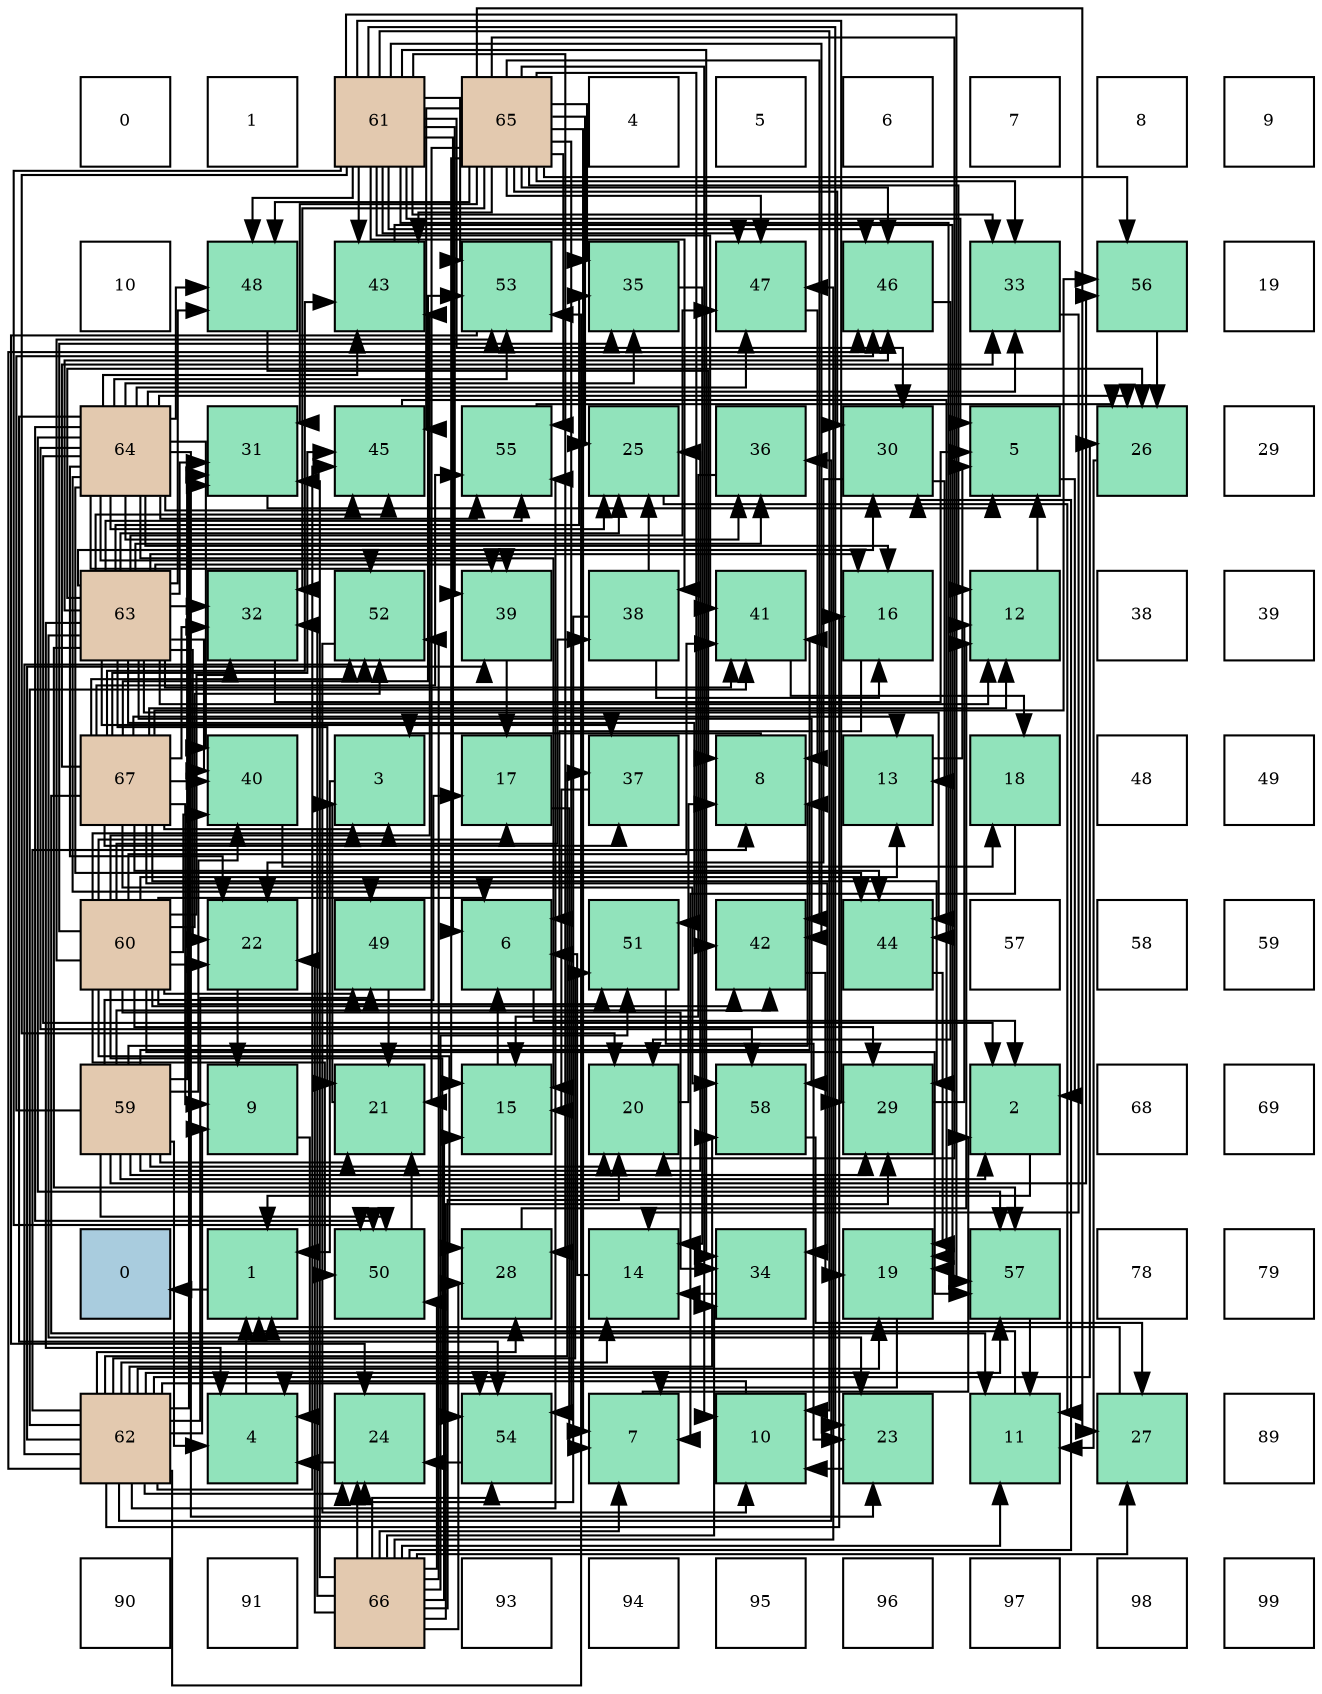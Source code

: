 digraph layout{
 rankdir=TB;
 splines=ortho;
 node [style=filled shape=square fixedsize=true width=0.6];
0[label="0", fontsize=8, fillcolor="#ffffff"];
1[label="1", fontsize=8, fillcolor="#ffffff"];
2[label="61", fontsize=8, fillcolor="#e3c9af"];
3[label="65", fontsize=8, fillcolor="#e3c9af"];
4[label="4", fontsize=8, fillcolor="#ffffff"];
5[label="5", fontsize=8, fillcolor="#ffffff"];
6[label="6", fontsize=8, fillcolor="#ffffff"];
7[label="7", fontsize=8, fillcolor="#ffffff"];
8[label="8", fontsize=8, fillcolor="#ffffff"];
9[label="9", fontsize=8, fillcolor="#ffffff"];
10[label="10", fontsize=8, fillcolor="#ffffff"];
11[label="48", fontsize=8, fillcolor="#91e3bb"];
12[label="43", fontsize=8, fillcolor="#91e3bb"];
13[label="53", fontsize=8, fillcolor="#91e3bb"];
14[label="35", fontsize=8, fillcolor="#91e3bb"];
15[label="47", fontsize=8, fillcolor="#91e3bb"];
16[label="46", fontsize=8, fillcolor="#91e3bb"];
17[label="33", fontsize=8, fillcolor="#91e3bb"];
18[label="56", fontsize=8, fillcolor="#91e3bb"];
19[label="19", fontsize=8, fillcolor="#ffffff"];
20[label="64", fontsize=8, fillcolor="#e3c9af"];
21[label="31", fontsize=8, fillcolor="#91e3bb"];
22[label="45", fontsize=8, fillcolor="#91e3bb"];
23[label="55", fontsize=8, fillcolor="#91e3bb"];
24[label="25", fontsize=8, fillcolor="#91e3bb"];
25[label="36", fontsize=8, fillcolor="#91e3bb"];
26[label="30", fontsize=8, fillcolor="#91e3bb"];
27[label="5", fontsize=8, fillcolor="#91e3bb"];
28[label="26", fontsize=8, fillcolor="#91e3bb"];
29[label="29", fontsize=8, fillcolor="#ffffff"];
30[label="63", fontsize=8, fillcolor="#e3c9af"];
31[label="32", fontsize=8, fillcolor="#91e3bb"];
32[label="52", fontsize=8, fillcolor="#91e3bb"];
33[label="39", fontsize=8, fillcolor="#91e3bb"];
34[label="38", fontsize=8, fillcolor="#91e3bb"];
35[label="41", fontsize=8, fillcolor="#91e3bb"];
36[label="16", fontsize=8, fillcolor="#91e3bb"];
37[label="12", fontsize=8, fillcolor="#91e3bb"];
38[label="38", fontsize=8, fillcolor="#ffffff"];
39[label="39", fontsize=8, fillcolor="#ffffff"];
40[label="67", fontsize=8, fillcolor="#e3c9af"];
41[label="40", fontsize=8, fillcolor="#91e3bb"];
42[label="3", fontsize=8, fillcolor="#91e3bb"];
43[label="17", fontsize=8, fillcolor="#91e3bb"];
44[label="37", fontsize=8, fillcolor="#91e3bb"];
45[label="8", fontsize=8, fillcolor="#91e3bb"];
46[label="13", fontsize=8, fillcolor="#91e3bb"];
47[label="18", fontsize=8, fillcolor="#91e3bb"];
48[label="48", fontsize=8, fillcolor="#ffffff"];
49[label="49", fontsize=8, fillcolor="#ffffff"];
50[label="60", fontsize=8, fillcolor="#e3c9af"];
51[label="22", fontsize=8, fillcolor="#91e3bb"];
52[label="49", fontsize=8, fillcolor="#91e3bb"];
53[label="6", fontsize=8, fillcolor="#91e3bb"];
54[label="51", fontsize=8, fillcolor="#91e3bb"];
55[label="42", fontsize=8, fillcolor="#91e3bb"];
56[label="44", fontsize=8, fillcolor="#91e3bb"];
57[label="57", fontsize=8, fillcolor="#ffffff"];
58[label="58", fontsize=8, fillcolor="#ffffff"];
59[label="59", fontsize=8, fillcolor="#ffffff"];
60[label="59", fontsize=8, fillcolor="#e3c9af"];
61[label="9", fontsize=8, fillcolor="#91e3bb"];
62[label="21", fontsize=8, fillcolor="#91e3bb"];
63[label="15", fontsize=8, fillcolor="#91e3bb"];
64[label="20", fontsize=8, fillcolor="#91e3bb"];
65[label="58", fontsize=8, fillcolor="#91e3bb"];
66[label="29", fontsize=8, fillcolor="#91e3bb"];
67[label="2", fontsize=8, fillcolor="#91e3bb"];
68[label="68", fontsize=8, fillcolor="#ffffff"];
69[label="69", fontsize=8, fillcolor="#ffffff"];
70[label="0", fontsize=8, fillcolor="#a9ccde"];
71[label="1", fontsize=8, fillcolor="#91e3bb"];
72[label="50", fontsize=8, fillcolor="#91e3bb"];
73[label="28", fontsize=8, fillcolor="#91e3bb"];
74[label="14", fontsize=8, fillcolor="#91e3bb"];
75[label="34", fontsize=8, fillcolor="#91e3bb"];
76[label="19", fontsize=8, fillcolor="#91e3bb"];
77[label="57", fontsize=8, fillcolor="#91e3bb"];
78[label="78", fontsize=8, fillcolor="#ffffff"];
79[label="79", fontsize=8, fillcolor="#ffffff"];
80[label="62", fontsize=8, fillcolor="#e3c9af"];
81[label="4", fontsize=8, fillcolor="#91e3bb"];
82[label="24", fontsize=8, fillcolor="#91e3bb"];
83[label="54", fontsize=8, fillcolor="#91e3bb"];
84[label="7", fontsize=8, fillcolor="#91e3bb"];
85[label="10", fontsize=8, fillcolor="#91e3bb"];
86[label="23", fontsize=8, fillcolor="#91e3bb"];
87[label="11", fontsize=8, fillcolor="#91e3bb"];
88[label="27", fontsize=8, fillcolor="#91e3bb"];
89[label="89", fontsize=8, fillcolor="#ffffff"];
90[label="90", fontsize=8, fillcolor="#ffffff"];
91[label="91", fontsize=8, fillcolor="#ffffff"];
92[label="66", fontsize=8, fillcolor="#e3c9af"];
93[label="93", fontsize=8, fillcolor="#ffffff"];
94[label="94", fontsize=8, fillcolor="#ffffff"];
95[label="95", fontsize=8, fillcolor="#ffffff"];
96[label="96", fontsize=8, fillcolor="#ffffff"];
97[label="97", fontsize=8, fillcolor="#ffffff"];
98[label="98", fontsize=8, fillcolor="#ffffff"];
99[label="99", fontsize=8, fillcolor="#ffffff"];
edge [constraint=false, style=vis];71 -> 70;
67 -> 71;
42 -> 71;
81 -> 71;
27 -> 67;
53 -> 67;
84 -> 67;
45 -> 42;
61 -> 81;
85 -> 81;
87 -> 71;
37 -> 27;
46 -> 27;
74 -> 53;
63 -> 53;
36 -> 53;
43 -> 84;
47 -> 84;
76 -> 84;
64 -> 45;
62 -> 42;
51 -> 61;
86 -> 85;
82 -> 81;
24 -> 87;
28 -> 87;
88 -> 71;
73 -> 37;
66 -> 37;
26 -> 46;
26 -> 51;
21 -> 27;
31 -> 27;
17 -> 74;
75 -> 74;
14 -> 74;
25 -> 63;
44 -> 63;
34 -> 36;
34 -> 82;
34 -> 24;
33 -> 43;
41 -> 47;
35 -> 47;
55 -> 76;
12 -> 76;
56 -> 76;
22 -> 76;
16 -> 64;
15 -> 45;
11 -> 45;
52 -> 62;
72 -> 62;
54 -> 86;
32 -> 85;
13 -> 82;
83 -> 82;
23 -> 28;
18 -> 28;
77 -> 87;
65 -> 88;
60 -> 67;
60 -> 81;
60 -> 45;
60 -> 43;
60 -> 64;
60 -> 62;
60 -> 24;
60 -> 66;
60 -> 21;
60 -> 41;
60 -> 35;
60 -> 55;
60 -> 16;
60 -> 72;
60 -> 18;
50 -> 42;
50 -> 53;
50 -> 46;
50 -> 43;
50 -> 51;
50 -> 73;
50 -> 66;
50 -> 31;
50 -> 75;
50 -> 14;
50 -> 34;
50 -> 41;
50 -> 35;
50 -> 55;
50 -> 12;
50 -> 52;
50 -> 72;
50 -> 54;
50 -> 32;
50 -> 13;
50 -> 83;
50 -> 77;
2 -> 27;
2 -> 53;
2 -> 85;
2 -> 64;
2 -> 86;
2 -> 73;
2 -> 66;
2 -> 26;
2 -> 17;
2 -> 75;
2 -> 34;
2 -> 33;
2 -> 35;
2 -> 55;
2 -> 12;
2 -> 56;
2 -> 16;
2 -> 15;
2 -> 11;
2 -> 72;
2 -> 13;
2 -> 77;
80 -> 45;
80 -> 61;
80 -> 74;
80 -> 36;
80 -> 76;
80 -> 82;
80 -> 28;
80 -> 73;
80 -> 21;
80 -> 25;
80 -> 44;
80 -> 33;
80 -> 35;
80 -> 22;
80 -> 16;
80 -> 52;
80 -> 54;
80 -> 32;
80 -> 13;
80 -> 83;
80 -> 23;
80 -> 77;
80 -> 65;
30 -> 81;
30 -> 37;
30 -> 36;
30 -> 62;
30 -> 51;
30 -> 86;
30 -> 24;
30 -> 28;
30 -> 26;
30 -> 21;
30 -> 31;
30 -> 14;
30 -> 25;
30 -> 44;
30 -> 33;
30 -> 41;
30 -> 35;
30 -> 55;
30 -> 56;
30 -> 22;
30 -> 16;
30 -> 15;
30 -> 11;
30 -> 23;
30 -> 77;
30 -> 65;
20 -> 67;
20 -> 63;
20 -> 36;
20 -> 51;
20 -> 86;
20 -> 24;
20 -> 28;
20 -> 17;
20 -> 14;
20 -> 25;
20 -> 33;
20 -> 41;
20 -> 12;
20 -> 56;
20 -> 22;
20 -> 15;
20 -> 11;
20 -> 52;
20 -> 72;
20 -> 32;
20 -> 13;
20 -> 83;
20 -> 23;
20 -> 77;
20 -> 65;
3 -> 84;
3 -> 85;
3 -> 37;
3 -> 63;
3 -> 64;
3 -> 62;
3 -> 24;
3 -> 88;
3 -> 26;
3 -> 21;
3 -> 31;
3 -> 17;
3 -> 14;
3 -> 55;
3 -> 12;
3 -> 22;
3 -> 16;
3 -> 15;
3 -> 11;
3 -> 54;
3 -> 83;
3 -> 23;
3 -> 18;
92 -> 84;
92 -> 87;
92 -> 63;
92 -> 64;
92 -> 51;
92 -> 82;
92 -> 88;
92 -> 73;
92 -> 66;
92 -> 26;
92 -> 21;
92 -> 31;
92 -> 75;
92 -> 15;
92 -> 72;
92 -> 54;
92 -> 32;
92 -> 83;
40 -> 42;
40 -> 61;
40 -> 87;
40 -> 37;
40 -> 46;
40 -> 66;
40 -> 31;
40 -> 17;
40 -> 75;
40 -> 44;
40 -> 41;
40 -> 12;
40 -> 56;
40 -> 22;
40 -> 32;
40 -> 13;
40 -> 23;
40 -> 18;
40 -> 65;
edge [constraint=true, style=invis];
0 -> 10 -> 20 -> 30 -> 40 -> 50 -> 60 -> 70 -> 80 -> 90;
1 -> 11 -> 21 -> 31 -> 41 -> 51 -> 61 -> 71 -> 81 -> 91;
2 -> 12 -> 22 -> 32 -> 42 -> 52 -> 62 -> 72 -> 82 -> 92;
3 -> 13 -> 23 -> 33 -> 43 -> 53 -> 63 -> 73 -> 83 -> 93;
4 -> 14 -> 24 -> 34 -> 44 -> 54 -> 64 -> 74 -> 84 -> 94;
5 -> 15 -> 25 -> 35 -> 45 -> 55 -> 65 -> 75 -> 85 -> 95;
6 -> 16 -> 26 -> 36 -> 46 -> 56 -> 66 -> 76 -> 86 -> 96;
7 -> 17 -> 27 -> 37 -> 47 -> 57 -> 67 -> 77 -> 87 -> 97;
8 -> 18 -> 28 -> 38 -> 48 -> 58 -> 68 -> 78 -> 88 -> 98;
9 -> 19 -> 29 -> 39 -> 49 -> 59 -> 69 -> 79 -> 89 -> 99;
rank = same {0 -> 1 -> 2 -> 3 -> 4 -> 5 -> 6 -> 7 -> 8 -> 9};
rank = same {10 -> 11 -> 12 -> 13 -> 14 -> 15 -> 16 -> 17 -> 18 -> 19};
rank = same {20 -> 21 -> 22 -> 23 -> 24 -> 25 -> 26 -> 27 -> 28 -> 29};
rank = same {30 -> 31 -> 32 -> 33 -> 34 -> 35 -> 36 -> 37 -> 38 -> 39};
rank = same {40 -> 41 -> 42 -> 43 -> 44 -> 45 -> 46 -> 47 -> 48 -> 49};
rank = same {50 -> 51 -> 52 -> 53 -> 54 -> 55 -> 56 -> 57 -> 58 -> 59};
rank = same {60 -> 61 -> 62 -> 63 -> 64 -> 65 -> 66 -> 67 -> 68 -> 69};
rank = same {70 -> 71 -> 72 -> 73 -> 74 -> 75 -> 76 -> 77 -> 78 -> 79};
rank = same {80 -> 81 -> 82 -> 83 -> 84 -> 85 -> 86 -> 87 -> 88 -> 89};
rank = same {90 -> 91 -> 92 -> 93 -> 94 -> 95 -> 96 -> 97 -> 98 -> 99};
}